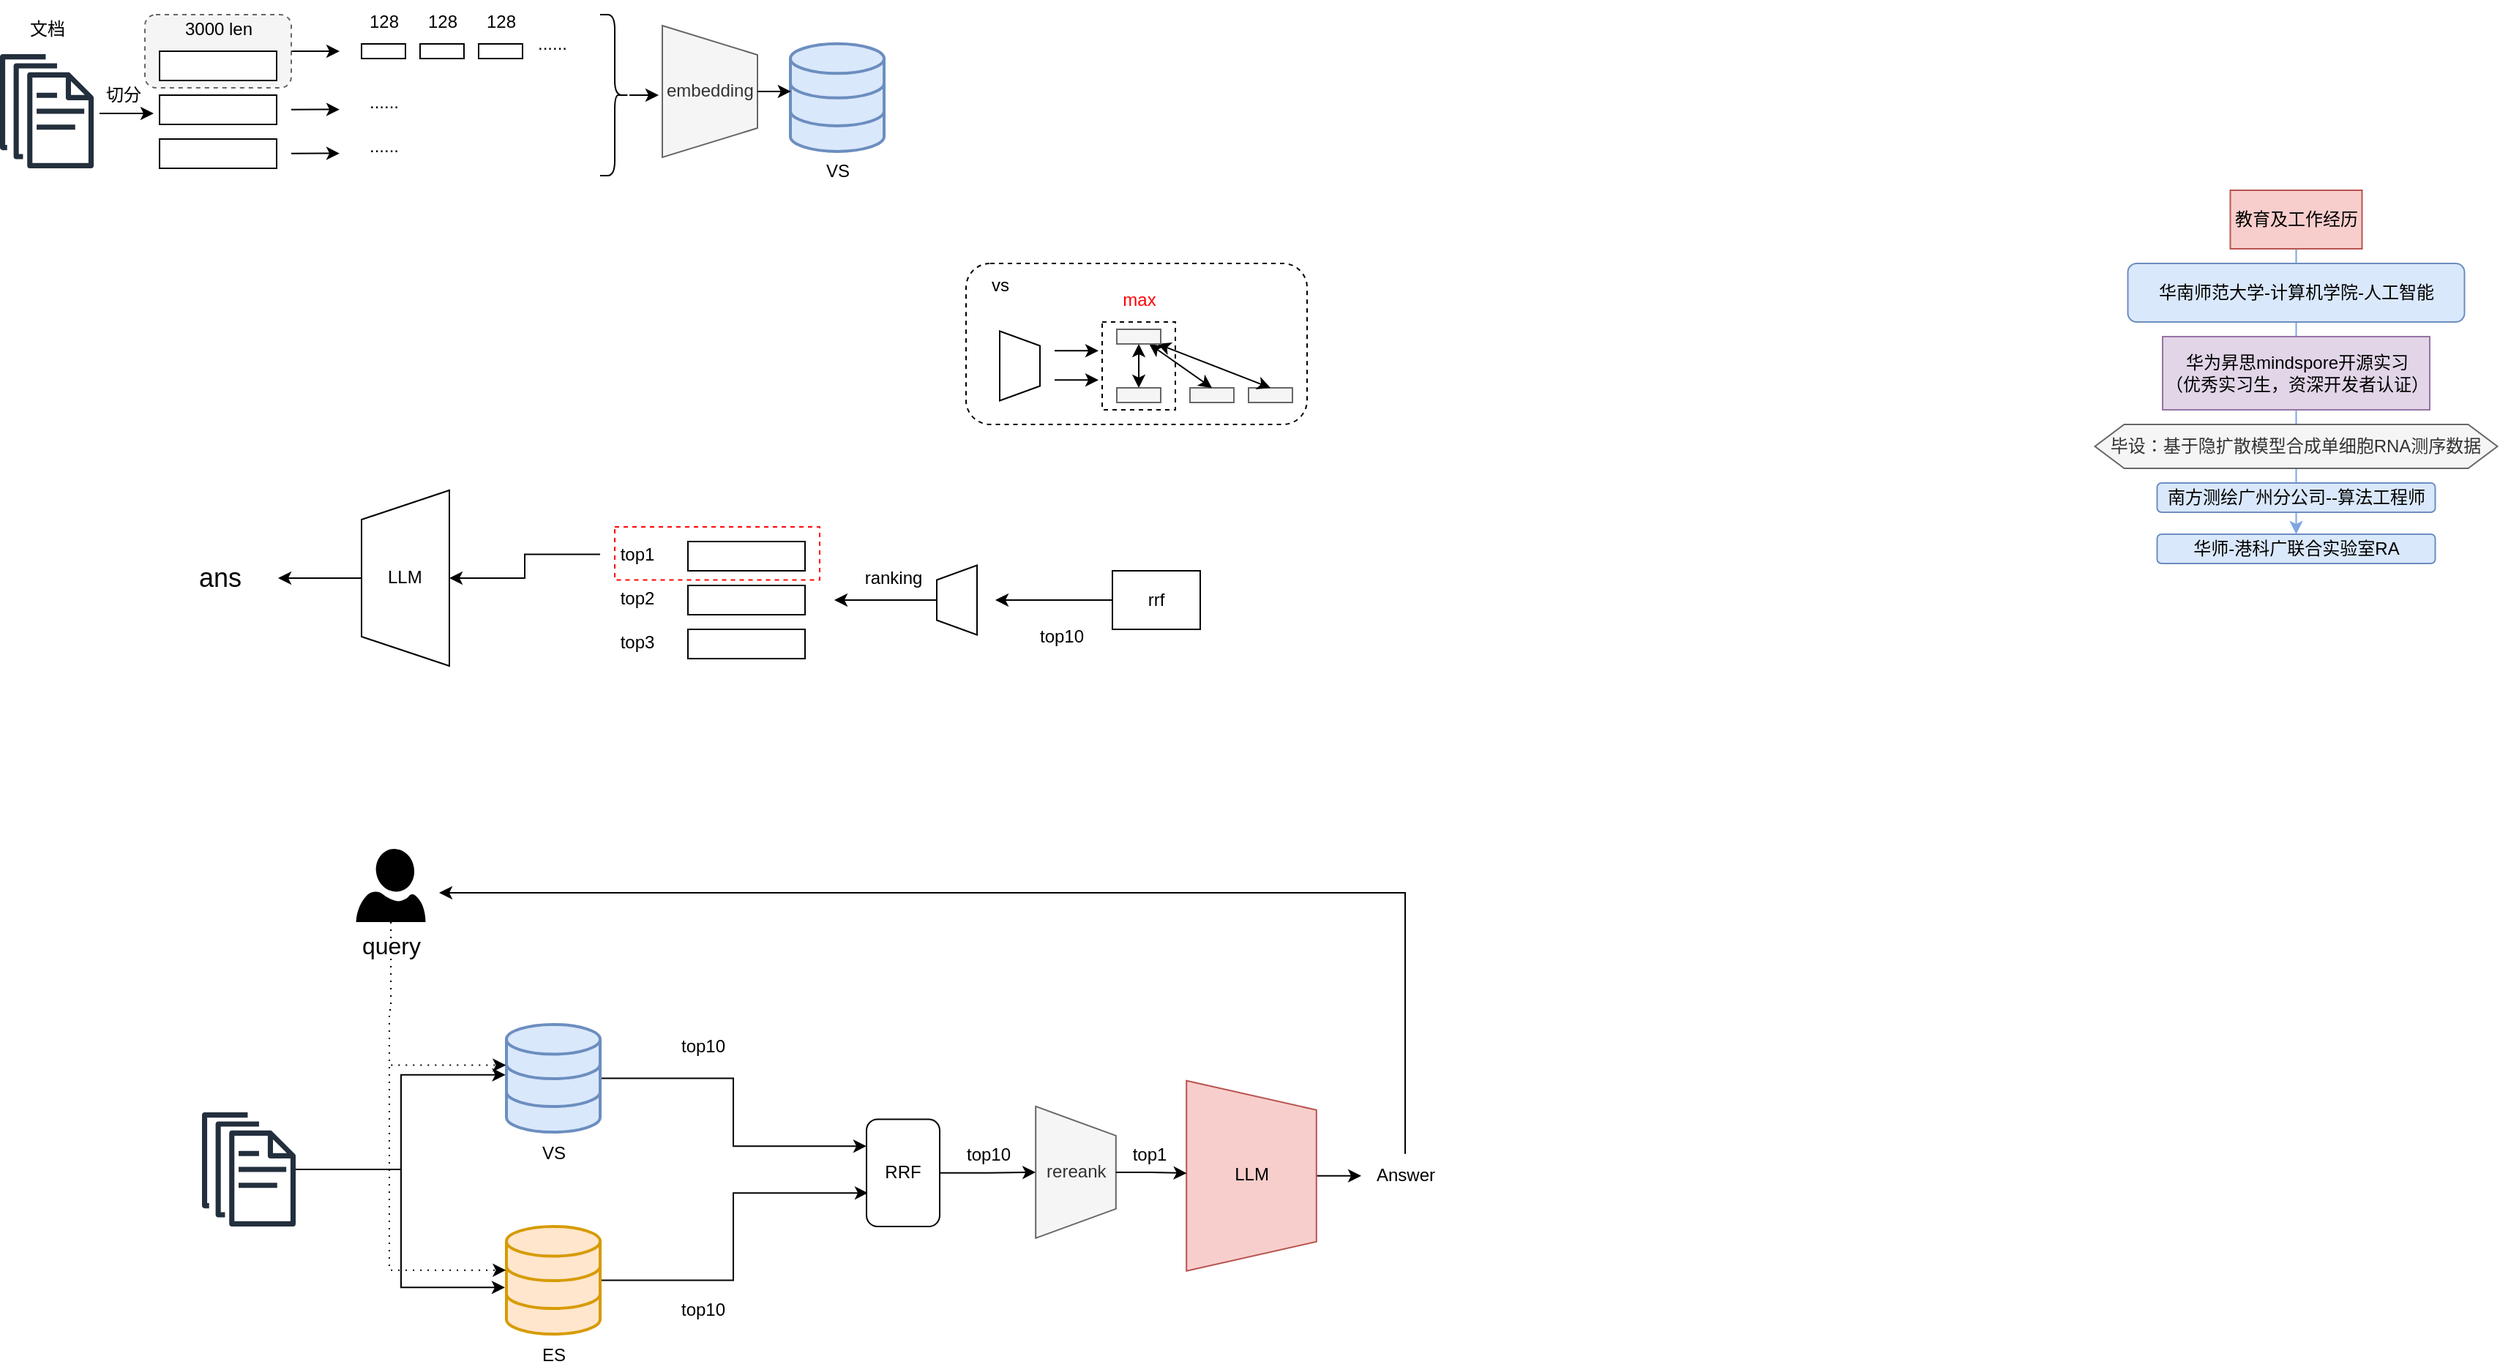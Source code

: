 <mxfile version="24.8.8">
  <diagram name="第 1 页" id="IVj4YheJUnUbKmU-zy78">
    <mxGraphModel dx="2835" dy="653" grid="1" gridSize="10" guides="1" tooltips="1" connect="1" arrows="1" fold="1" page="1" pageScale="1" pageWidth="827" pageHeight="1169" math="0" shadow="0">
      <root>
        <mxCell id="0" />
        <mxCell id="1" parent="0" />
        <mxCell id="REJQzGrKMzvsICrpIetw-78" value="" style="rounded=0;whiteSpace=wrap;html=1;dashed=1;strokeColor=#FF0000;" parent="1" vertex="1">
          <mxGeometry x="-610" y="560" width="140" height="36.25" as="geometry" />
        </mxCell>
        <mxCell id="REJQzGrKMzvsICrpIetw-59" value="" style="rounded=1;whiteSpace=wrap;html=1;dashed=1;" parent="1" vertex="1">
          <mxGeometry x="-370" y="380" width="233" height="110" as="geometry" />
        </mxCell>
        <mxCell id="REJQzGrKMzvsICrpIetw-55" value="" style="rounded=0;whiteSpace=wrap;html=1;dashed=1;" parent="1" vertex="1">
          <mxGeometry x="-277" y="420" width="50" height="60" as="geometry" />
        </mxCell>
        <mxCell id="REJQzGrKMzvsICrpIetw-30" style="edgeStyle=orthogonalEdgeStyle;rounded=0;orthogonalLoop=1;jettySize=auto;html=1;" parent="1" source="REJQzGrKMzvsICrpIetw-25" edge="1">
          <mxGeometry relative="1" as="geometry">
            <mxPoint x="-798" y="235" as="targetPoint" />
            <Array as="points">
              <mxPoint x="-808" y="235" />
              <mxPoint x="-808" y="235" />
            </Array>
          </mxGeometry>
        </mxCell>
        <mxCell id="REJQzGrKMzvsICrpIetw-25" value="" style="rounded=1;whiteSpace=wrap;html=1;dashed=1;fillColor=#f5f5f5;fontColor=#333333;strokeColor=#666666;" parent="1" vertex="1">
          <mxGeometry x="-931" y="210" width="100" height="50" as="geometry" />
        </mxCell>
        <mxCell id="REJQzGrKMzvsICrpIetw-9" style="edgeStyle=orthogonalEdgeStyle;rounded=0;orthogonalLoop=1;jettySize=auto;html=1;entryX=0.5;entryY=0;entryDx=0;entryDy=0;strokeColor=#7EA6E0;" parent="1" source="REJQzGrKMzvsICrpIetw-1" target="REJQzGrKMzvsICrpIetw-8" edge="1">
          <mxGeometry relative="1" as="geometry">
            <mxPoint x="539" y="580" as="targetPoint" />
          </mxGeometry>
        </mxCell>
        <mxCell id="REJQzGrKMzvsICrpIetw-1" value="教育及工作经历" style="rounded=0;whiteSpace=wrap;html=1;fillColor=#f8cecc;strokeColor=#b85450;" parent="1" vertex="1">
          <mxGeometry x="493.75" y="330" width="90" height="40" as="geometry" />
        </mxCell>
        <mxCell id="REJQzGrKMzvsICrpIetw-2" value="华南师范大学-计算机学院-人工智能" style="rounded=1;whiteSpace=wrap;html=1;fillColor=#dae8fc;strokeColor=#6c8ebf;" parent="1" vertex="1">
          <mxGeometry x="423.75" y="380" width="230" height="40" as="geometry" />
        </mxCell>
        <mxCell id="REJQzGrKMzvsICrpIetw-5" value="毕设：基于隐扩散模型合成单细胞RNA测序数据" style="shape=hexagon;perimeter=hexagonPerimeter2;whiteSpace=wrap;html=1;fixedSize=1;fillColor=#f5f5f5;fontColor=#333333;strokeColor=#666666;" parent="1" vertex="1">
          <mxGeometry x="401.25" y="490" width="275" height="30" as="geometry" />
        </mxCell>
        <mxCell id="REJQzGrKMzvsICrpIetw-6" value="华为昇思mindspore开源实习&lt;div&gt;（优秀实习生，资深开发者认证）&lt;/div&gt;" style="rounded=0;whiteSpace=wrap;html=1;fillColor=#e1d5e7;strokeColor=#9673a6;" parent="1" vertex="1">
          <mxGeometry x="447.5" y="430" width="182.5" height="50" as="geometry" />
        </mxCell>
        <mxCell id="REJQzGrKMzvsICrpIetw-7" value="南方测绘广州分公司--算法工程师" style="rounded=1;whiteSpace=wrap;html=1;fillColor=#dae8fc;strokeColor=#6c8ebf;" parent="1" vertex="1">
          <mxGeometry x="443.75" y="530" width="190" height="20" as="geometry" />
        </mxCell>
        <mxCell id="REJQzGrKMzvsICrpIetw-8" value="华师-港科广联合实验室RA" style="rounded=1;whiteSpace=wrap;html=1;fillColor=#dae8fc;strokeColor=#6c8ebf;" parent="1" vertex="1">
          <mxGeometry x="443.75" y="565" width="190" height="20" as="geometry" />
        </mxCell>
        <mxCell id="REJQzGrKMzvsICrpIetw-64" style="edgeStyle=orthogonalEdgeStyle;rounded=0;orthogonalLoop=1;jettySize=auto;html=1;" parent="1" source="REJQzGrKMzvsICrpIetw-10" edge="1">
          <mxGeometry relative="1" as="geometry">
            <mxPoint x="-350" y="610" as="targetPoint" />
          </mxGeometry>
        </mxCell>
        <mxCell id="REJQzGrKMzvsICrpIetw-10" value="rrf" style="rounded=0;whiteSpace=wrap;html=1;" parent="1" vertex="1">
          <mxGeometry x="-270" y="590" width="60" height="40" as="geometry" />
        </mxCell>
        <mxCell id="REJQzGrKMzvsICrpIetw-22" style="edgeStyle=orthogonalEdgeStyle;rounded=0;orthogonalLoop=1;jettySize=auto;html=1;" parent="1" edge="1">
          <mxGeometry relative="1" as="geometry">
            <mxPoint x="-925" y="277.5" as="targetPoint" />
            <mxPoint x="-962" y="277.503" as="sourcePoint" />
          </mxGeometry>
        </mxCell>
        <mxCell id="REJQzGrKMzvsICrpIetw-17" value="文档" style="text;html=1;align=center;verticalAlign=middle;resizable=0;points=[];autosize=1;strokeColor=none;fillColor=none;" parent="1" vertex="1">
          <mxGeometry x="-1023" y="205" width="50" height="30" as="geometry" />
        </mxCell>
        <mxCell id="REJQzGrKMzvsICrpIetw-19" value="" style="rounded=0;whiteSpace=wrap;html=1;" parent="1" vertex="1">
          <mxGeometry x="-921" y="235" width="80" height="20" as="geometry" />
        </mxCell>
        <mxCell id="REJQzGrKMzvsICrpIetw-20" value="" style="rounded=0;whiteSpace=wrap;html=1;" parent="1" vertex="1">
          <mxGeometry x="-921" y="265" width="80" height="20" as="geometry" />
        </mxCell>
        <mxCell id="REJQzGrKMzvsICrpIetw-21" value="" style="rounded=0;whiteSpace=wrap;html=1;" parent="1" vertex="1">
          <mxGeometry x="-921" y="295" width="80" height="20" as="geometry" />
        </mxCell>
        <mxCell id="REJQzGrKMzvsICrpIetw-23" value="切分" style="text;html=1;align=center;verticalAlign=middle;resizable=0;points=[];autosize=1;strokeColor=none;fillColor=none;" parent="1" vertex="1">
          <mxGeometry x="-971" y="250" width="50" height="30" as="geometry" />
        </mxCell>
        <mxCell id="REJQzGrKMzvsICrpIetw-24" value="3000 len" style="text;html=1;align=center;verticalAlign=middle;resizable=0;points=[];autosize=1;strokeColor=none;fillColor=none;" parent="1" vertex="1">
          <mxGeometry x="-916" y="205" width="70" height="30" as="geometry" />
        </mxCell>
        <mxCell id="REJQzGrKMzvsICrpIetw-26" value="" style="rounded=0;whiteSpace=wrap;html=1;" parent="1" vertex="1">
          <mxGeometry x="-783" y="230" width="30" height="10" as="geometry" />
        </mxCell>
        <mxCell id="REJQzGrKMzvsICrpIetw-27" value="" style="rounded=0;whiteSpace=wrap;html=1;" parent="1" vertex="1">
          <mxGeometry x="-743" y="230" width="30" height="10" as="geometry" />
        </mxCell>
        <mxCell id="REJQzGrKMzvsICrpIetw-28" value="" style="rounded=0;whiteSpace=wrap;html=1;" parent="1" vertex="1">
          <mxGeometry x="-703" y="230" width="30" height="10" as="geometry" />
        </mxCell>
        <mxCell id="REJQzGrKMzvsICrpIetw-29" value="......" style="text;html=1;align=center;verticalAlign=middle;resizable=0;points=[];autosize=1;strokeColor=none;fillColor=none;" parent="1" vertex="1">
          <mxGeometry x="-673" y="215" width="40" height="30" as="geometry" />
        </mxCell>
        <mxCell id="REJQzGrKMzvsICrpIetw-31" value="128" style="text;html=1;align=center;verticalAlign=middle;resizable=0;points=[];autosize=1;strokeColor=none;fillColor=none;" parent="1" vertex="1">
          <mxGeometry x="-788" y="200" width="40" height="30" as="geometry" />
        </mxCell>
        <mxCell id="REJQzGrKMzvsICrpIetw-32" value="128" style="text;html=1;align=center;verticalAlign=middle;resizable=0;points=[];autosize=1;strokeColor=none;fillColor=none;" parent="1" vertex="1">
          <mxGeometry x="-748" y="200" width="40" height="30" as="geometry" />
        </mxCell>
        <mxCell id="REJQzGrKMzvsICrpIetw-33" value="128" style="text;html=1;align=center;verticalAlign=middle;resizable=0;points=[];autosize=1;strokeColor=none;fillColor=none;" parent="1" vertex="1">
          <mxGeometry x="-708" y="200" width="40" height="30" as="geometry" />
        </mxCell>
        <mxCell id="REJQzGrKMzvsICrpIetw-34" value="" style="shape=trapezoid;perimeter=trapezoidPerimeter;whiteSpace=wrap;html=1;fixedSize=1;rotation=90;size=10;textDirection=rtl;" parent="1" vertex="1">
          <mxGeometry x="-357" y="436.25" width="47.5" height="27.5" as="geometry" />
        </mxCell>
        <mxCell id="REJQzGrKMzvsICrpIetw-42" value="" style="endArrow=classic;html=1;rounded=0;" parent="1" edge="1">
          <mxGeometry width="50" height="50" relative="1" as="geometry">
            <mxPoint x="-309.5" y="439.67" as="sourcePoint" />
            <mxPoint x="-279.5" y="439.67" as="targetPoint" />
          </mxGeometry>
        </mxCell>
        <mxCell id="REJQzGrKMzvsICrpIetw-43" value="" style="endArrow=classic;html=1;rounded=0;" parent="1" edge="1">
          <mxGeometry width="50" height="50" relative="1" as="geometry">
            <mxPoint x="-309.5" y="459.67" as="sourcePoint" />
            <mxPoint x="-279.5" y="459.67" as="targetPoint" />
          </mxGeometry>
        </mxCell>
        <mxCell id="REJQzGrKMzvsICrpIetw-45" value="" style="rounded=0;whiteSpace=wrap;html=1;fillColor=#f5f5f5;fontColor=#333333;strokeColor=#666666;" parent="1" vertex="1">
          <mxGeometry x="-267" y="465" width="30" height="10" as="geometry" />
        </mxCell>
        <mxCell id="REJQzGrKMzvsICrpIetw-46" value="" style="rounded=0;whiteSpace=wrap;html=1;fillColor=#f5f5f5;fontColor=#333333;strokeColor=#666666;" parent="1" vertex="1">
          <mxGeometry x="-217" y="465" width="30" height="10" as="geometry" />
        </mxCell>
        <mxCell id="REJQzGrKMzvsICrpIetw-47" value="" style="rounded=0;whiteSpace=wrap;html=1;fillColor=#f5f5f5;fontColor=#333333;strokeColor=#666666;" parent="1" vertex="1">
          <mxGeometry x="-177" y="465" width="30" height="10" as="geometry" />
        </mxCell>
        <mxCell id="REJQzGrKMzvsICrpIetw-52" style="edgeStyle=orthogonalEdgeStyle;rounded=0;orthogonalLoop=1;jettySize=auto;html=1;entryX=0.5;entryY=0;entryDx=0;entryDy=0;startArrow=classic;startFill=1;" parent="1" source="REJQzGrKMzvsICrpIetw-51" target="REJQzGrKMzvsICrpIetw-45" edge="1">
          <mxGeometry relative="1" as="geometry" />
        </mxCell>
        <mxCell id="REJQzGrKMzvsICrpIetw-53" style="rounded=0;orthogonalLoop=1;jettySize=auto;html=1;entryX=0.5;entryY=0;entryDx=0;entryDy=0;startArrow=classic;startFill=1;" parent="1" source="REJQzGrKMzvsICrpIetw-51" target="REJQzGrKMzvsICrpIetw-46" edge="1">
          <mxGeometry relative="1" as="geometry" />
        </mxCell>
        <mxCell id="REJQzGrKMzvsICrpIetw-54" style="rounded=0;orthogonalLoop=1;jettySize=auto;html=1;entryX=0.5;entryY=0;entryDx=0;entryDy=0;startArrow=classic;startFill=1;" parent="1" source="REJQzGrKMzvsICrpIetw-51" target="REJQzGrKMzvsICrpIetw-47" edge="1">
          <mxGeometry relative="1" as="geometry" />
        </mxCell>
        <mxCell id="REJQzGrKMzvsICrpIetw-51" value="" style="rounded=0;whiteSpace=wrap;html=1;fillColor=#f5f5f5;fontColor=#333333;strokeColor=#666666;" parent="1" vertex="1">
          <mxGeometry x="-267" y="425" width="30" height="10" as="geometry" />
        </mxCell>
        <mxCell id="REJQzGrKMzvsICrpIetw-57" value="&lt;font color=&quot;#ff0000&quot;&gt;max&lt;/font&gt;" style="text;html=1;align=center;verticalAlign=middle;resizable=0;points=[];autosize=1;strokeColor=none;fillColor=none;" parent="1" vertex="1">
          <mxGeometry x="-277" y="390" width="50" height="30" as="geometry" />
        </mxCell>
        <mxCell id="REJQzGrKMzvsICrpIetw-61" value="vs" style="text;html=1;align=center;verticalAlign=middle;resizable=0;points=[];autosize=1;strokeColor=none;fillColor=none;" parent="1" vertex="1">
          <mxGeometry x="-367" y="380" width="40" height="30" as="geometry" />
        </mxCell>
        <mxCell id="REJQzGrKMzvsICrpIetw-65" value="top10" style="text;html=1;align=center;verticalAlign=middle;resizable=0;points=[];autosize=1;strokeColor=none;fillColor=none;" parent="1" vertex="1">
          <mxGeometry x="-330" y="620" width="50" height="30" as="geometry" />
        </mxCell>
        <mxCell id="REJQzGrKMzvsICrpIetw-67" style="edgeStyle=orthogonalEdgeStyle;rounded=0;orthogonalLoop=1;jettySize=auto;html=1;" parent="1" source="REJQzGrKMzvsICrpIetw-66" edge="1">
          <mxGeometry relative="1" as="geometry">
            <mxPoint x="-460" y="610" as="targetPoint" />
          </mxGeometry>
        </mxCell>
        <mxCell id="REJQzGrKMzvsICrpIetw-66" value="" style="shape=trapezoid;perimeter=trapezoidPerimeter;whiteSpace=wrap;html=1;fixedSize=1;rotation=-90;size=10;textDirection=rtl;" parent="1" vertex="1">
          <mxGeometry x="-400" y="596.25" width="47.5" height="27.5" as="geometry" />
        </mxCell>
        <mxCell id="REJQzGrKMzvsICrpIetw-68" value="ranking" style="text;html=1;align=center;verticalAlign=middle;resizable=0;points=[];autosize=1;strokeColor=none;fillColor=none;" parent="1" vertex="1">
          <mxGeometry x="-450" y="580" width="60" height="30" as="geometry" />
        </mxCell>
        <mxCell id="REJQzGrKMzvsICrpIetw-70" value="" style="rounded=0;whiteSpace=wrap;html=1;" parent="1" vertex="1">
          <mxGeometry x="-560" y="570" width="80" height="20" as="geometry" />
        </mxCell>
        <mxCell id="REJQzGrKMzvsICrpIetw-71" value="" style="rounded=0;whiteSpace=wrap;html=1;" parent="1" vertex="1">
          <mxGeometry x="-560" y="600" width="80" height="20" as="geometry" />
        </mxCell>
        <mxCell id="REJQzGrKMzvsICrpIetw-72" value="" style="rounded=0;whiteSpace=wrap;html=1;" parent="1" vertex="1">
          <mxGeometry x="-560" y="630" width="80" height="20" as="geometry" />
        </mxCell>
        <mxCell id="REJQzGrKMzvsICrpIetw-80" style="edgeStyle=orthogonalEdgeStyle;rounded=0;orthogonalLoop=1;jettySize=auto;html=1;entryX=0.5;entryY=1;entryDx=0;entryDy=0;" parent="1" source="REJQzGrKMzvsICrpIetw-74" target="REJQzGrKMzvsICrpIetw-79" edge="1">
          <mxGeometry relative="1" as="geometry" />
        </mxCell>
        <mxCell id="REJQzGrKMzvsICrpIetw-74" value="top1&lt;span style=&quot;color: rgba(0, 0, 0, 0); font-family: monospace; font-size: 0px; text-align: start;&quot;&gt;%3CmxGraphModel%3E%3Croot%3E%3CmxCell%20id%3D%220%22%2F%3E%3CmxCell%20id%3D%221%22%20parent%3D%220%22%2F%3E%3CmxCell%20id%3D%222%22%20value%3D%22%22%20style%3D%22rounded%3D1%3BwhiteSpace%3Dwrap%3Bhtml%3D1%3Bdashed%3D1%3BfillColor%3D%23f5f5f5%3BfontColor%3D%23333333%3BstrokeColor%3D%23666666%3B%22%20vertex%3D%221%22%20parent%3D%221%22%3E%3CmxGeometry%20x%3D%22-813%22%20y%3D%22375%22%20width%3D%22100%22%20height%3D%2250%22%20as%3D%22geometry%22%2F%3E%3C%2FmxCell%3E%3CmxCell%20id%3D%223%22%20value%3D%22%22%20style%3D%22rounded%3D0%3BwhiteSpace%3Dwrap%3Bhtml%3D1%3B%22%20vertex%3D%221%22%20parent%3D%221%22%3E%3CmxGeometry%20x%3D%22-803%22%20y%3D%22400%22%20width%3D%2280%22%20height%3D%2220%22%20as%3D%22geometry%22%2F%3E%3C%2FmxCell%3E%3CmxCell%20id%3D%224%22%20value%3D%22%22%20style%3D%22rounded%3D0%3BwhiteSpace%3Dwrap%3Bhtml%3D1%3B%22%20vertex%3D%221%22%20parent%3D%221%22%3E%3CmxGeometry%20x%3D%22-803%22%20y%3D%22430%22%20width%3D%2280%22%20height%3D%2220%22%20as%3D%22geometry%22%2F%3E%3C%2FmxCell%3E%3CmxCell%20id%3D%225%22%20value%3D%22%22%20style%3D%22rounded%3D0%3BwhiteSpace%3Dwrap%3Bhtml%3D1%3B%22%20vertex%3D%221%22%20parent%3D%221%22%3E%3CmxGeometry%20x%3D%22-803%22%20y%3D%22460%22%20width%3D%2280%22%20height%3D%2220%22%20as%3D%22geometry%22%2F%3E%3C%2FmxCell%3E%3CmxCell%20id%3D%226%22%20value%3D%223000%20len%22%20style%3D%22text%3Bhtml%3D1%3Balign%3Dcenter%3BverticalAlign%3Dmiddle%3Bresizable%3D0%3Bpoints%3D%5B%5D%3Bautosize%3D1%3BstrokeColor%3Dnone%3BfillColor%3Dnone%3B%22%20vertex%3D%221%22%20parent%3D%221%22%3E%3CmxGeometry%20x%3D%22-798%22%20y%3D%22370%22%20width%3D%2270%22%20height%3D%2230%22%20as%3D%22geometry%22%2F%3E%3C%2FmxCell%3E%3C%2Froot%3E%3C%2FmxGraphModel%3E&lt;/span&gt;" style="text;html=1;align=center;verticalAlign=middle;resizable=0;points=[];autosize=1;strokeColor=none;fillColor=none;" parent="1" vertex="1">
          <mxGeometry x="-620" y="563.75" width="50" height="30" as="geometry" />
        </mxCell>
        <mxCell id="REJQzGrKMzvsICrpIetw-75" value="top2&lt;span style=&quot;color: rgba(0, 0, 0, 0); font-family: monospace; font-size: 0px; text-align: start;&quot;&gt;%3CmxGraphModel%3E%3Croot%3E%3CmxCell%20id%3D%220%22%2F%3E%3CmxCell%20id%3D%221%22%20parent%3D%220%22%2F%3E%3CmxCell%20id%3D%222%22%20value%3D%22%22%20style%3D%22rounded%3D1%3BwhiteSpace%3Dwrap%3Bhtml%3D1%3Bdashed%3D1%3BfillColor%3D%23f5f5f5%3BfontColor%3D%23333333%3BstrokeColor%3D%23666666%3B%22%20vertex%3D%221%22%20parent%3D%221%22%3E%3CmxGeometry%20x%3D%22-813%22%20y%3D%22375%22%20width%3D%22100%22%20height%3D%2250%22%20as%3D%22geometry%22%2F%3E%3C%2FmxCell%3E%3CmxCell%20id%3D%223%22%20value%3D%22%22%20style%3D%22rounded%3D0%3BwhiteSpace%3Dwrap%3Bhtml%3D1%3B%22%20vertex%3D%221%22%20parent%3D%221%22%3E%3CmxGeometry%20x%3D%22-803%22%20y%3D%22400%22%20width%3D%2280%22%20height%3D%2220%22%20as%3D%22geometry%22%2F%3E%3C%2FmxCell%3E%3CmxCell%20id%3D%224%22%20value%3D%22%22%20style%3D%22rounded%3D0%3BwhiteSpace%3Dwrap%3Bhtml%3D1%3B%22%20vertex%3D%221%22%20parent%3D%221%22%3E%3CmxGeometry%20x%3D%22-803%22%20y%3D%22430%22%20width%3D%2280%22%20height%3D%2220%22%20as%3D%22geometry%22%2F%3E%3C%2FmxCell%3E%3CmxCell%20id%3D%225%22%20value%3D%22%22%20style%3D%22rounded%3D0%3BwhiteSpace%3Dwrap%3Bhtml%3D1%3B%22%20vertex%3D%221%22%20parent%3D%221%22%3E%3CmxGeometry%20x%3D%22-803%22%20y%3D%22460%22%20width%3D%2280%22%20height%3D%2220%22%20as%3D%22geometry%22%2F%3E%3C%2FmxCell%3E%3CmxCell%20id%3D%226%22%20value%3D%223000%20len%22%20style%3D%22text%3Bhtml%3D1%3Balign%3Dcenter%3BverticalAlign%3Dmiddle%3Bresizable%3D0%3Bpoints%3D%5B%5D%3Bautosize%3D1%3BstrokeColor%3Dnone%3BfillColor%3Dnone%3B%22%20vertex%3D%221%22%20parent%3D%221%22%3E%3CmxGeometry%20x%3D%22-798%22%20y%3D%22370%22%20width%3D%2270%22%20height%3D%2230%22%20as%3D%22geometry%22%2F%3E%3C%2FmxCell%3E%3C%2Froot%3E%3C%2FmxGraphMo&lt;/span&gt;" style="text;html=1;align=center;verticalAlign=middle;resizable=0;points=[];autosize=1;strokeColor=none;fillColor=none;" parent="1" vertex="1">
          <mxGeometry x="-620" y="593.75" width="50" height="30" as="geometry" />
        </mxCell>
        <mxCell id="REJQzGrKMzvsICrpIetw-76" value="top3&lt;span style=&quot;color: rgba(0, 0, 0, 0); font-family: monospace; font-size: 0px; text-align: start;&quot;&gt;3CmxGraphModel%3E%3Croot%3E%3CmxCell%20id%3D%220%22%2F%3E%3CmxCell%20id%3D%221%22%20parent%3D%220%22%2F%3E%3CmxCell%20id%3D%222%22%20value%3D%22%22%20style%3D%22rounded%3D1%3BwhiteSpace%3Dwrap%3Bhtml%3D1%3Bdashed%3D1%3BfillColor%3D%23f5f5f5%3BfontColor%3D%23333333%3BstrokeColor%3D%23666666%3B%22%20vertex%3D%221%22%20parent%3D%221%22%3E%3CmxGeometry%20x%3D%22-813%22%20y%3D%22375%22%20width%3D%22100%22%20height%3D%2250%22%20as%3D%22geometry%22%2F%3E%3C%2FmxCell%3E%3CmxCell%20id%3D%223%22%20value%3D%22%22%20style%3D%22rounded%3D0%3BwhiteSpace%3Dwrap%3Bhtml%3D1%3B%22%20vertex%3D%221%22%20parent%3D%221%22%3E%3CmxGeometry%20x%3D%22-803%22%20y%3D%22400%22%20width%3D%2280%22%20height%3D%2220%22%20as%3D%22geometry%22%2F%3E%3C%2FmxCell%3E%3CmxCell%20id%3D%224%22%20value%3D%22%22%20style%3D%22rounded%3D0%3BwhiteSpace%3Dwrap%3Bhtml%3D1%3B%22%20vertex%3D%221%22%20parent%3D%221%22%3E%3CmxGeometry%20x%3D%22-803%22%20y%3D%22430%22%20width%3D%2280%22%20height%3D%2220%22%20as%3D%22geometry%22%2F%3E%3C%2FmxCell%3E%3CmxCell%20id%3D%225%22%20value%3D%22%22%20style%3D%22rounded%3D0%3BwhiteSpace%3Dwrap%3Bhtml%3D1%3B%22%20vertex%3D%221%22%20parent%3D%221%22%3E%3CmxGeometry%20x%3D%22-803%22%20y%3D%22460%22%20width%3D%2280%22%20height%3D%2220%22%20as%3D%22geometry%22%2F%3E%3C%2FmxCell%3E%3CmxCell%20id%3D%226%22%20value%3D%223000%20len%22%20style%3D%22text%3Bhtml%3D1%3Balign%3Dcenter%3BverticalAlign%3Dmiddle%3Bresizable%3D0%3Bpoints%3D%5B%5D%3Bautosize%3D1%3BstrokeColor%3Dnone%3BfillColor%3Dnone%3B%22%20vertex%3D%221%22%20parent%3D%221%22%3E%3CmxGeometry%20x%3D%22-798%22%20y%3D%22370%22%20width%3D%2270%22%20height%3D%2230%22%20as%3D%22geometry%22%2F%3E%3C%2FmxCell%3E%3C%2Froot%3E%3C%2FmxGraphModel%3&lt;/span&gt;" style="text;html=1;align=center;verticalAlign=middle;resizable=0;points=[];autosize=1;strokeColor=none;fillColor=none;" parent="1" vertex="1">
          <mxGeometry x="-620" y="623.75" width="50" height="30" as="geometry" />
        </mxCell>
        <mxCell id="REJQzGrKMzvsICrpIetw-81" style="edgeStyle=orthogonalEdgeStyle;rounded=0;orthogonalLoop=1;jettySize=auto;html=1;" parent="1" source="REJQzGrKMzvsICrpIetw-79" edge="1">
          <mxGeometry relative="1" as="geometry">
            <mxPoint x="-840" y="595" as="targetPoint" />
          </mxGeometry>
        </mxCell>
        <mxCell id="REJQzGrKMzvsICrpIetw-79" value="LLM" style="shape=trapezoid;perimeter=trapezoidPerimeter;whiteSpace=wrap;html=1;fixedSize=1;rotation=-90;textDirection=vertical-lr;" parent="1" vertex="1">
          <mxGeometry x="-813" y="565" width="120" height="60" as="geometry" />
        </mxCell>
        <mxCell id="REJQzGrKMzvsICrpIetw-82" value="&lt;font style=&quot;font-size: 18px;&quot;&gt;ans&lt;/font&gt;" style="text;html=1;align=center;verticalAlign=middle;resizable=0;points=[];autosize=1;strokeColor=none;fillColor=none;" parent="1" vertex="1">
          <mxGeometry x="-905" y="575" width="50" height="40" as="geometry" />
        </mxCell>
        <mxCell id="REJQzGrKMzvsICrpIetw-89" value="" style="sketch=0;outlineConnect=0;fontColor=#232F3E;gradientColor=none;fillColor=#232F3D;strokeColor=none;dashed=0;verticalLabelPosition=bottom;verticalAlign=top;align=center;html=1;fontSize=12;fontStyle=0;aspect=fixed;pointerEvents=1;shape=mxgraph.aws4.documents;" parent="1" vertex="1">
          <mxGeometry x="-892" y="960" width="64" height="78" as="geometry" />
        </mxCell>
        <mxCell id="HVCrCnUHyOnfclXLT0Y2-1" style="edgeStyle=orthogonalEdgeStyle;rounded=0;orthogonalLoop=1;jettySize=auto;html=1;entryX=0;entryY=0.25;entryDx=0;entryDy=0;" edge="1" parent="1" source="REJQzGrKMzvsICrpIetw-90" target="HVCrCnUHyOnfclXLT0Y2-7">
          <mxGeometry relative="1" as="geometry">
            <mxPoint x="-490" y="936.775" as="targetPoint" />
          </mxGeometry>
        </mxCell>
        <mxCell id="REJQzGrKMzvsICrpIetw-90" value="VS" style="html=1;verticalLabelPosition=bottom;align=center;labelBackgroundColor=#ffffff;verticalAlign=top;strokeWidth=2;strokeColor=#6c8ebf;shadow=0;dashed=0;shape=mxgraph.ios7.icons.data;fillColor=#dae8fc;" parent="1" vertex="1">
          <mxGeometry x="-684" y="900" width="64" height="73.55" as="geometry" />
        </mxCell>
        <mxCell id="HVCrCnUHyOnfclXLT0Y2-4" style="edgeStyle=orthogonalEdgeStyle;rounded=0;orthogonalLoop=1;jettySize=auto;html=1;entryX=0.02;entryY=0.687;entryDx=0;entryDy=0;entryPerimeter=0;" edge="1" parent="1" source="REJQzGrKMzvsICrpIetw-91" target="HVCrCnUHyOnfclXLT0Y2-7">
          <mxGeometry relative="1" as="geometry">
            <mxPoint x="-490" y="1074.775" as="targetPoint" />
          </mxGeometry>
        </mxCell>
        <mxCell id="REJQzGrKMzvsICrpIetw-91" value="ES" style="html=1;verticalLabelPosition=bottom;align=center;labelBackgroundColor=#ffffff;verticalAlign=top;strokeWidth=2;strokeColor=#d79b00;shadow=0;dashed=0;shape=mxgraph.ios7.icons.data;fillColor=#ffe6cc;" parent="1" vertex="1">
          <mxGeometry x="-684" y="1038" width="64" height="73.55" as="geometry" />
        </mxCell>
        <mxCell id="REJQzGrKMzvsICrpIetw-92" style="edgeStyle=orthogonalEdgeStyle;rounded=0;orthogonalLoop=1;jettySize=auto;html=1;entryX=-0.011;entryY=0.468;entryDx=0;entryDy=0;entryPerimeter=0;" parent="1" source="REJQzGrKMzvsICrpIetw-89" target="REJQzGrKMzvsICrpIetw-90" edge="1">
          <mxGeometry relative="1" as="geometry" />
        </mxCell>
        <mxCell id="REJQzGrKMzvsICrpIetw-93" style="edgeStyle=orthogonalEdgeStyle;rounded=0;orthogonalLoop=1;jettySize=auto;html=1;entryX=-0.016;entryY=0.566;entryDx=0;entryDy=0;entryPerimeter=0;" parent="1" source="REJQzGrKMzvsICrpIetw-89" target="REJQzGrKMzvsICrpIetw-91" edge="1">
          <mxGeometry relative="1" as="geometry" />
        </mxCell>
        <mxCell id="HVCrCnUHyOnfclXLT0Y2-5" style="edgeStyle=orthogonalEdgeStyle;rounded=0;orthogonalLoop=1;jettySize=auto;html=1;entryX=-0.005;entryY=0.378;entryDx=0;entryDy=0;entryPerimeter=0;dashed=1;dashPattern=1 4;" edge="1" parent="1" source="REJQzGrKMzvsICrpIetw-94" target="REJQzGrKMzvsICrpIetw-90">
          <mxGeometry relative="1" as="geometry">
            <Array as="points">
              <mxPoint x="-763" y="890" />
              <mxPoint x="-764" y="890" />
              <mxPoint x="-764" y="928" />
            </Array>
          </mxGeometry>
        </mxCell>
        <mxCell id="REJQzGrKMzvsICrpIetw-94" value="&lt;font style=&quot;font-size: 16px;&quot;&gt;query&lt;/font&gt;" style="verticalLabelPosition=bottom;html=1;verticalAlign=top;align=center;strokeColor=none;fillColor=#000000;shape=mxgraph.azure.user;" parent="1" vertex="1">
          <mxGeometry x="-786.75" y="780" width="47.5" height="50" as="geometry" />
        </mxCell>
        <mxCell id="HVCrCnUHyOnfclXLT0Y2-2" value="top10" style="text;html=1;align=center;verticalAlign=middle;resizable=0;points=[];autosize=1;strokeColor=none;fillColor=none;" vertex="1" parent="1">
          <mxGeometry x="-575" y="900" width="50" height="30" as="geometry" />
        </mxCell>
        <mxCell id="HVCrCnUHyOnfclXLT0Y2-3" value="top10" style="text;html=1;align=center;verticalAlign=middle;resizable=0;points=[];autosize=1;strokeColor=none;fillColor=none;" vertex="1" parent="1">
          <mxGeometry x="-575" y="1080" width="50" height="30" as="geometry" />
        </mxCell>
        <mxCell id="HVCrCnUHyOnfclXLT0Y2-6" style="edgeStyle=orthogonalEdgeStyle;rounded=0;orthogonalLoop=1;jettySize=auto;html=1;entryX=-0.005;entryY=0.406;entryDx=0;entryDy=0;entryPerimeter=0;dashed=1;dashPattern=1 4;" edge="1" parent="1" source="REJQzGrKMzvsICrpIetw-94" target="REJQzGrKMzvsICrpIetw-91">
          <mxGeometry relative="1" as="geometry">
            <Array as="points">
              <mxPoint x="-763" y="890" />
              <mxPoint x="-764" y="890" />
              <mxPoint x="-764" y="1068" />
            </Array>
          </mxGeometry>
        </mxCell>
        <mxCell id="HVCrCnUHyOnfclXLT0Y2-14" style="edgeStyle=orthogonalEdgeStyle;rounded=0;orthogonalLoop=1;jettySize=auto;html=1;entryX=0.5;entryY=1;entryDx=0;entryDy=0;fontFamily=Helvetica;fontSize=12;fontColor=default;" edge="1" parent="1" source="HVCrCnUHyOnfclXLT0Y2-7" target="HVCrCnUHyOnfclXLT0Y2-10">
          <mxGeometry relative="1" as="geometry" />
        </mxCell>
        <mxCell id="HVCrCnUHyOnfclXLT0Y2-7" value="RRF" style="rounded=1;whiteSpace=wrap;html=1;" vertex="1" parent="1">
          <mxGeometry x="-438" y="964.78" width="50" height="73.22" as="geometry" />
        </mxCell>
        <mxCell id="HVCrCnUHyOnfclXLT0Y2-9" value="top10" style="text;html=1;align=center;verticalAlign=middle;resizable=0;points=[];autosize=1;strokeColor=none;fillColor=none;" vertex="1" parent="1">
          <mxGeometry x="-380" y="973.55" width="50" height="30" as="geometry" />
        </mxCell>
        <mxCell id="HVCrCnUHyOnfclXLT0Y2-10" value="rereank" style="shape=trapezoid;perimeter=trapezoidPerimeter;whiteSpace=wrap;html=1;fixedSize=1;rotation=-90;size=20;textDirection=vertical-rl;direction=west;fillColor=#f5f5f5;fontColor=#333333;strokeColor=#666666;" vertex="1" parent="1">
          <mxGeometry x="-340" y="973.55" width="90" height="54.8" as="geometry" />
        </mxCell>
        <mxCell id="HVCrCnUHyOnfclXLT0Y2-16" style="edgeStyle=orthogonalEdgeStyle;rounded=0;orthogonalLoop=1;jettySize=auto;html=1;fontFamily=Helvetica;fontSize=12;fontColor=default;" edge="1" parent="1" source="HVCrCnUHyOnfclXLT0Y2-12">
          <mxGeometry relative="1" as="geometry">
            <mxPoint x="-100" y="1003.395" as="targetPoint" />
          </mxGeometry>
        </mxCell>
        <mxCell id="HVCrCnUHyOnfclXLT0Y2-12" value="LLM" style="shape=trapezoid;perimeter=trapezoidPerimeter;whiteSpace=wrap;html=1;fixedSize=1;rotation=-90;size=20;textDirection=vertical-rl;direction=west;fillColor=#f8cecc;strokeColor=#b85450;" vertex="1" parent="1">
          <mxGeometry x="-240" y="959" width="130" height="88.79" as="geometry" />
        </mxCell>
        <mxCell id="HVCrCnUHyOnfclXLT0Y2-13" style="edgeStyle=orthogonalEdgeStyle;rounded=0;orthogonalLoop=1;jettySize=auto;html=1;entryX=0.486;entryY=0.998;entryDx=0;entryDy=0;entryPerimeter=0;fontFamily=Helvetica;fontSize=12;fontColor=default;" edge="1" parent="1" source="HVCrCnUHyOnfclXLT0Y2-10" target="HVCrCnUHyOnfclXLT0Y2-12">
          <mxGeometry relative="1" as="geometry" />
        </mxCell>
        <mxCell id="HVCrCnUHyOnfclXLT0Y2-15" value="top1" style="text;html=1;align=center;verticalAlign=middle;resizable=0;points=[];autosize=1;strokeColor=none;fillColor=none;" vertex="1" parent="1">
          <mxGeometry x="-270" y="973.55" width="50" height="30" as="geometry" />
        </mxCell>
        <mxCell id="HVCrCnUHyOnfclXLT0Y2-18" style="edgeStyle=orthogonalEdgeStyle;rounded=0;orthogonalLoop=1;jettySize=auto;html=1;fontFamily=Helvetica;fontSize=12;fontColor=default;" edge="1" parent="1" source="HVCrCnUHyOnfclXLT0Y2-17">
          <mxGeometry relative="1" as="geometry">
            <mxPoint x="-730" y="810" as="targetPoint" />
            <Array as="points">
              <mxPoint x="-70" y="810" />
            </Array>
          </mxGeometry>
        </mxCell>
        <mxCell id="HVCrCnUHyOnfclXLT0Y2-17" value="Answer" style="text;html=1;align=center;verticalAlign=middle;resizable=0;points=[];autosize=1;strokeColor=none;fillColor=none;fontFamily=Helvetica;fontSize=12;fontColor=default;" vertex="1" parent="1">
          <mxGeometry x="-100" y="988.39" width="60" height="30" as="geometry" />
        </mxCell>
        <mxCell id="HVCrCnUHyOnfclXLT0Y2-21" value="" style="sketch=0;outlineConnect=0;fontColor=#232F3E;gradientColor=none;fillColor=#232F3D;strokeColor=none;dashed=0;verticalLabelPosition=bottom;verticalAlign=top;align=center;html=1;fontSize=12;fontStyle=0;aspect=fixed;pointerEvents=1;shape=mxgraph.aws4.documents;" vertex="1" parent="1">
          <mxGeometry x="-1030" y="237" width="64" height="78" as="geometry" />
        </mxCell>
        <mxCell id="HVCrCnUHyOnfclXLT0Y2-22" style="edgeStyle=orthogonalEdgeStyle;rounded=0;orthogonalLoop=1;jettySize=auto;html=1;" edge="1" parent="1">
          <mxGeometry relative="1" as="geometry">
            <mxPoint x="-798" y="274.83" as="targetPoint" />
            <Array as="points">
              <mxPoint x="-808" y="274.83" />
              <mxPoint x="-808" y="274.83" />
            </Array>
            <mxPoint x="-831" y="274.83" as="sourcePoint" />
          </mxGeometry>
        </mxCell>
        <mxCell id="HVCrCnUHyOnfclXLT0Y2-23" style="edgeStyle=orthogonalEdgeStyle;rounded=0;orthogonalLoop=1;jettySize=auto;html=1;" edge="1" parent="1">
          <mxGeometry relative="1" as="geometry">
            <mxPoint x="-798" y="304.83" as="targetPoint" />
            <Array as="points">
              <mxPoint x="-808" y="304.83" />
              <mxPoint x="-808" y="304.83" />
            </Array>
            <mxPoint x="-831" y="304.83" as="sourcePoint" />
          </mxGeometry>
        </mxCell>
        <mxCell id="HVCrCnUHyOnfclXLT0Y2-24" value="......" style="text;html=1;align=center;verticalAlign=middle;resizable=0;points=[];autosize=1;strokeColor=none;fillColor=none;perimeterSpacing=4;strokeWidth=5;" vertex="1" parent="1">
          <mxGeometry x="-788" y="255" width="40" height="30" as="geometry" />
        </mxCell>
        <mxCell id="HVCrCnUHyOnfclXLT0Y2-25" value="......" style="text;html=1;align=center;verticalAlign=middle;resizable=0;points=[];autosize=1;strokeColor=none;fillColor=none;" vertex="1" parent="1">
          <mxGeometry x="-788" y="285" width="40" height="30" as="geometry" />
        </mxCell>
        <mxCell id="HVCrCnUHyOnfclXLT0Y2-32" style="edgeStyle=orthogonalEdgeStyle;rounded=0;orthogonalLoop=1;jettySize=auto;html=1;fontFamily=Helvetica;fontSize=12;fontColor=default;" edge="1" parent="1" source="HVCrCnUHyOnfclXLT0Y2-26">
          <mxGeometry relative="1" as="geometry">
            <mxPoint x="-580" y="265.0" as="targetPoint" />
          </mxGeometry>
        </mxCell>
        <mxCell id="HVCrCnUHyOnfclXLT0Y2-26" value="" style="shape=curlyBracket;whiteSpace=wrap;html=1;rounded=1;flipH=1;labelPosition=right;verticalLabelPosition=middle;align=left;verticalAlign=middle;strokeColor=default;fontFamily=Helvetica;fontSize=12;fontColor=default;fillColor=default;size=0.5;" vertex="1" parent="1">
          <mxGeometry x="-620" y="210" width="20" height="110" as="geometry" />
        </mxCell>
        <mxCell id="HVCrCnUHyOnfclXLT0Y2-27" value="VS" style="html=1;verticalLabelPosition=bottom;align=center;labelBackgroundColor=#ffffff;verticalAlign=top;strokeWidth=2;strokeColor=#6c8ebf;shadow=0;dashed=0;shape=mxgraph.ios7.icons.data;fillColor=#dae8fc;" vertex="1" parent="1">
          <mxGeometry x="-490" y="229.9" width="64" height="73.55" as="geometry" />
        </mxCell>
        <mxCell id="HVCrCnUHyOnfclXLT0Y2-28" value="embedding" style="shape=trapezoid;perimeter=trapezoidPerimeter;whiteSpace=wrap;html=1;fixedSize=1;rotation=-90;size=20;textDirection=vertical-rl;direction=west;fillColor=#f5f5f5;fontColor=#333333;strokeColor=#666666;" vertex="1" parent="1">
          <mxGeometry x="-590" y="230" width="90" height="65" as="geometry" />
        </mxCell>
        <mxCell id="HVCrCnUHyOnfclXLT0Y2-29" style="edgeStyle=orthogonalEdgeStyle;rounded=0;orthogonalLoop=1;jettySize=auto;html=1;entryX=0.006;entryY=0.443;entryDx=0;entryDy=0;entryPerimeter=0;fontFamily=Helvetica;fontSize=12;fontColor=default;" edge="1" parent="1" source="HVCrCnUHyOnfclXLT0Y2-28" target="HVCrCnUHyOnfclXLT0Y2-27">
          <mxGeometry relative="1" as="geometry" />
        </mxCell>
      </root>
    </mxGraphModel>
  </diagram>
</mxfile>
